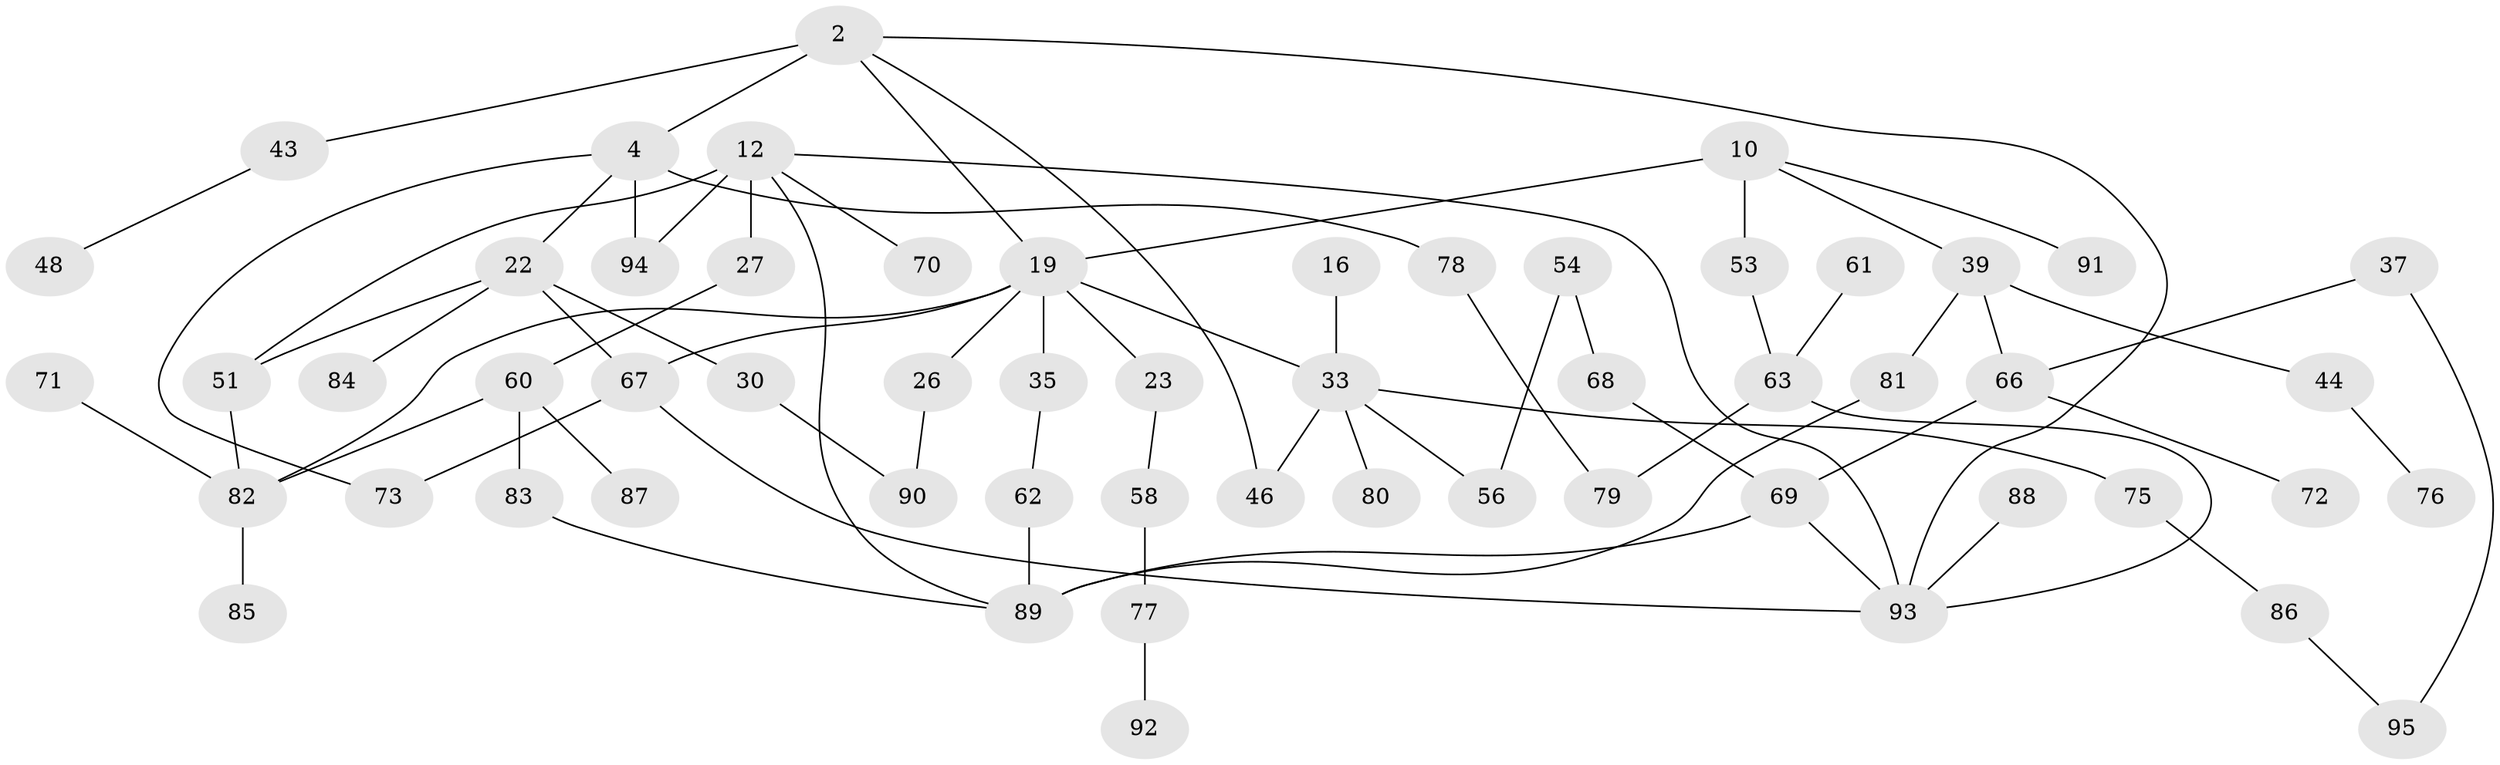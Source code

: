 // original degree distribution, {4: 0.08421052631578947, 6: 0.010526315789473684, 5: 0.08421052631578947, 8: 0.010526315789473684, 2: 0.3894736842105263, 7: 0.010526315789473684, 1: 0.24210526315789474, 3: 0.16842105263157894}
// Generated by graph-tools (version 1.1) at 2025/46/03/04/25 21:46:05]
// undirected, 57 vertices, 74 edges
graph export_dot {
graph [start="1"]
  node [color=gray90,style=filled];
  2;
  4 [super="+1"];
  10;
  12;
  16;
  19 [super="+5"];
  22 [super="+3"];
  23;
  26 [super="+13"];
  27;
  30;
  33 [super="+6"];
  35 [super="+7"];
  37;
  39 [super="+11+25"];
  43;
  44;
  46 [super="+31"];
  48;
  51 [super="+8"];
  53 [super="+18"];
  54;
  56 [super="+21"];
  58;
  60;
  61;
  62;
  63 [super="+50"];
  66 [super="+14+24"];
  67 [super="+52"];
  68;
  69 [super="+15+59"];
  70;
  71;
  72;
  73 [super="+55"];
  75 [super="+17+20+40"];
  76;
  77;
  78 [super="+64"];
  79;
  80;
  81;
  82 [super="+65"];
  83;
  84;
  85;
  86;
  87;
  88;
  89 [super="+38+36"];
  90;
  91;
  92;
  93 [super="+41+42+57+74"];
  94 [super="+45"];
  95;
  2 -- 4 [weight=2];
  2 -- 43;
  2 -- 93;
  2 -- 19;
  2 -- 46;
  4 -- 22 [weight=2];
  4 -- 94;
  4 -- 73;
  4 -- 78;
  10 -- 91;
  10 -- 53 [weight=2];
  10 -- 19;
  10 -- 39;
  12 -- 27;
  12 -- 70;
  12 -- 89;
  12 -- 94 [weight=2];
  12 -- 51;
  12 -- 93;
  16 -- 33;
  19 -- 33 [weight=2];
  19 -- 23;
  19 -- 67;
  19 -- 35;
  19 -- 26;
  19 -- 82;
  22 -- 51 [weight=2];
  22 -- 84;
  22 -- 30;
  22 -- 67;
  23 -- 58;
  26 -- 90;
  27 -- 60;
  30 -- 90;
  33 -- 80;
  33 -- 75;
  33 -- 56;
  33 -- 46;
  35 -- 62;
  37 -- 95;
  37 -- 66;
  39 -- 44;
  39 -- 81;
  39 -- 66;
  43 -- 48;
  44 -- 76;
  51 -- 82;
  53 -- 63;
  54 -- 68;
  54 -- 56;
  58 -- 77;
  60 -- 87;
  60 -- 83;
  60 -- 82;
  61 -- 63;
  62 -- 89;
  63 -- 79;
  63 -- 93;
  66 -- 69 [weight=2];
  66 -- 72;
  67 -- 93;
  67 -- 73;
  68 -- 69;
  69 -- 93;
  69 -- 89;
  71 -- 82;
  75 -- 86;
  77 -- 92;
  78 -- 79;
  81 -- 89;
  82 -- 85;
  83 -- 89;
  86 -- 95;
  88 -- 93;
}
